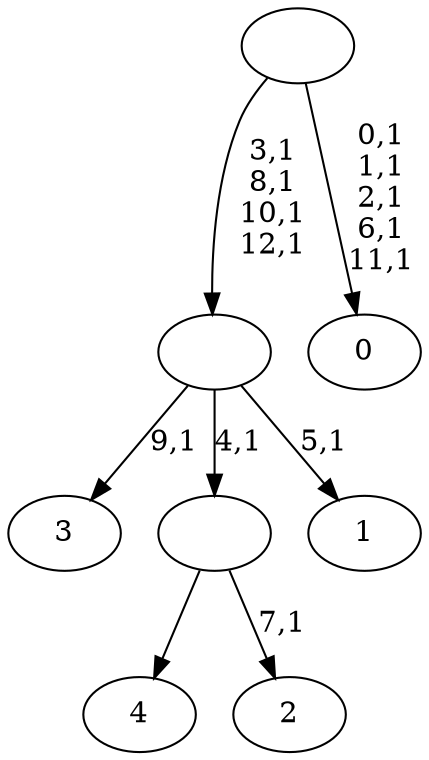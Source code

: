 digraph T {
	18 [label="4"]
	17 [label="3"]
	15 [label="2"]
	13 [label=""]
	12 [label="1"]
	10 [label=""]
	6 [label="0"]
	0 [label=""]
	13 -> 15 [label="7,1"]
	13 -> 18 [label=""]
	10 -> 12 [label="5,1"]
	10 -> 17 [label="9,1"]
	10 -> 13 [label="4,1"]
	0 -> 6 [label="0,1\n1,1\n2,1\n6,1\n11,1"]
	0 -> 10 [label="3,1\n8,1\n10,1\n12,1"]
}

